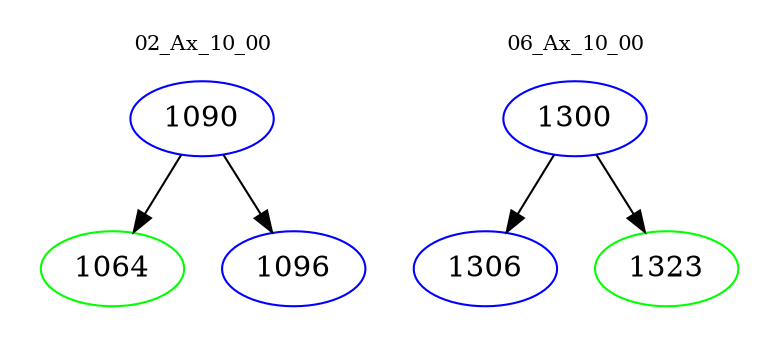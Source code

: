 digraph{
subgraph cluster_0 {
color = white
label = "02_Ax_10_00";
fontsize=10;
T0_1090 [label="1090", color="blue"]
T0_1090 -> T0_1064 [color="black"]
T0_1064 [label="1064", color="green"]
T0_1090 -> T0_1096 [color="black"]
T0_1096 [label="1096", color="blue"]
}
subgraph cluster_1 {
color = white
label = "06_Ax_10_00";
fontsize=10;
T1_1300 [label="1300", color="blue"]
T1_1300 -> T1_1306 [color="black"]
T1_1306 [label="1306", color="blue"]
T1_1300 -> T1_1323 [color="black"]
T1_1323 [label="1323", color="green"]
}
}
